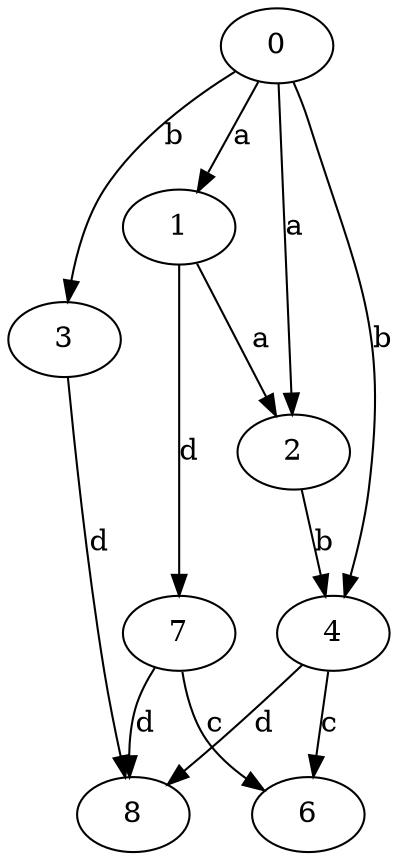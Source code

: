 strict digraph  {
1;
2;
0;
3;
4;
6;
7;
8;
1 -> 2  [label=a];
1 -> 7  [label=d];
2 -> 4  [label=b];
0 -> 1  [label=a];
0 -> 2  [label=a];
0 -> 3  [label=b];
0 -> 4  [label=b];
3 -> 8  [label=d];
4 -> 6  [label=c];
4 -> 8  [label=d];
7 -> 6  [label=c];
7 -> 8  [label=d];
}
